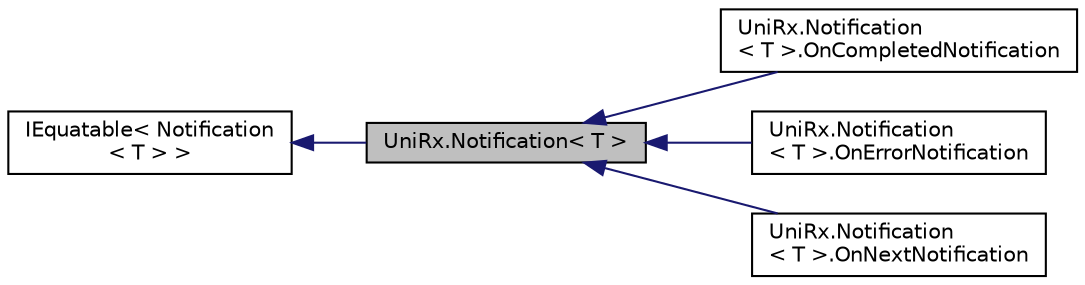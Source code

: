 digraph "UniRx.Notification&lt; T &gt;"
{
 // LATEX_PDF_SIZE
  edge [fontname="Helvetica",fontsize="10",labelfontname="Helvetica",labelfontsize="10"];
  node [fontname="Helvetica",fontsize="10",shape=record];
  rankdir="LR";
  Node1 [label="UniRx.Notification\< T \>",height=0.2,width=0.4,color="black", fillcolor="grey75", style="filled", fontcolor="black",tooltip="Represents a notification to an observer."];
  Node2 -> Node1 [dir="back",color="midnightblue",fontsize="10",style="solid"];
  Node2 [label="IEquatable\< Notification\l\< T \> \>",height=0.2,width=0.4,color="black", fillcolor="white", style="filled",tooltip=" "];
  Node1 -> Node3 [dir="back",color="midnightblue",fontsize="10",style="solid"];
  Node3 [label="UniRx.Notification\l\< T \>.OnCompletedNotification",height=0.2,width=0.4,color="black", fillcolor="white", style="filled",tooltip=" "];
  Node1 -> Node4 [dir="back",color="midnightblue",fontsize="10",style="solid"];
  Node4 [label="UniRx.Notification\l\< T \>.OnErrorNotification",height=0.2,width=0.4,color="black", fillcolor="white", style="filled",tooltip=" "];
  Node1 -> Node5 [dir="back",color="midnightblue",fontsize="10",style="solid"];
  Node5 [label="UniRx.Notification\l\< T \>.OnNextNotification",height=0.2,width=0.4,color="black", fillcolor="white", style="filled",tooltip=" "];
}
